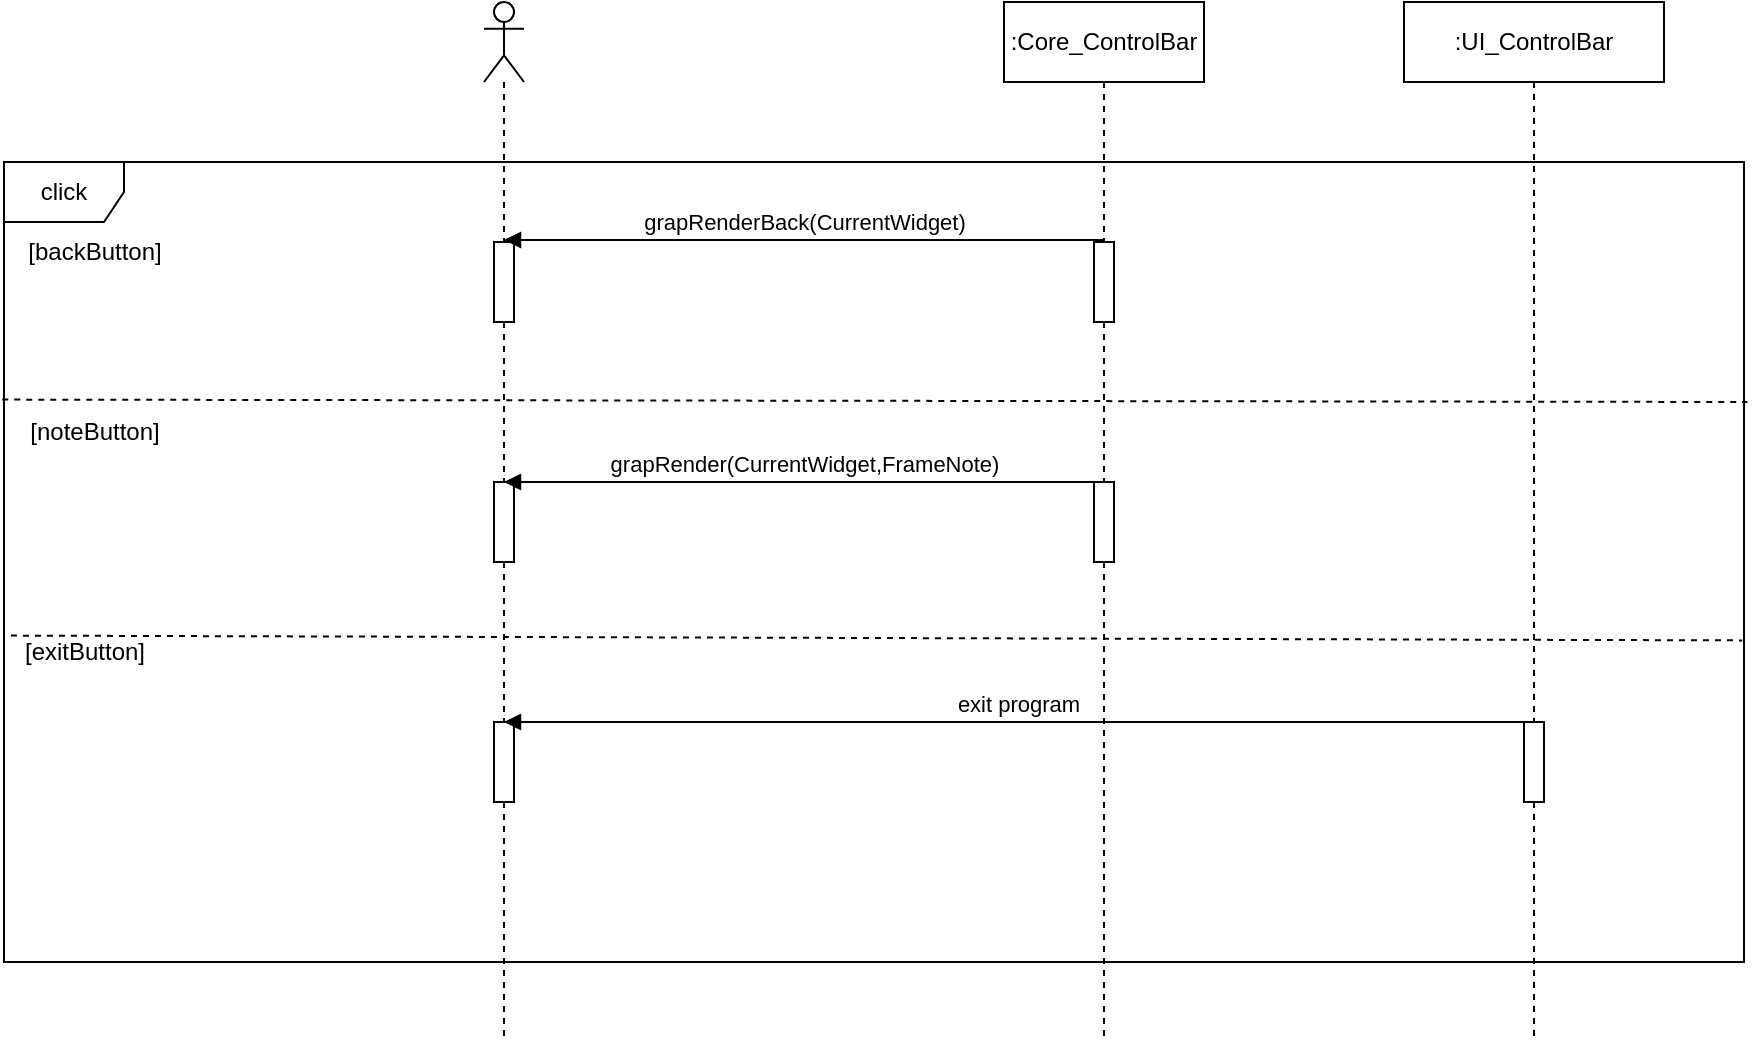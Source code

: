 <mxfile version="20.3.0" type="device"><diagram id="kgpKYQtTHZ0yAKxKKP6v" name="UI"><mxGraphModel dx="1770" dy="681" grid="1" gridSize="10" guides="1" tooltips="1" connect="1" arrows="1" fold="1" page="1" pageScale="1" pageWidth="850" pageHeight="1100" math="0" shadow="0"><root><mxCell id="0"/><mxCell id="1" parent="0"/><mxCell id="3JUmwPFEhZT-fSua8NSR-6" value="click" style="shape=umlFrame;whiteSpace=wrap;html=1;" parent="1" vertex="1"><mxGeometry x="-110" y="80" width="870" height="400" as="geometry"/></mxCell><mxCell id="3JUmwPFEhZT-fSua8NSR-1" value="" style="shape=umlLifeline;participant=umlActor;perimeter=lifelinePerimeter;whiteSpace=wrap;html=1;container=1;collapsible=0;recursiveResize=0;verticalAlign=top;spacingTop=36;outlineConnect=0;" parent="1" vertex="1"><mxGeometry x="130" width="20" height="520" as="geometry"/></mxCell><mxCell id="3JUmwPFEhZT-fSua8NSR-13" value="" style="html=1;points=[];perimeter=orthogonalPerimeter;" parent="3JUmwPFEhZT-fSua8NSR-1" vertex="1"><mxGeometry x="5" y="120" width="10" height="40" as="geometry"/></mxCell><mxCell id="3JUmwPFEhZT-fSua8NSR-18" value="" style="html=1;points=[];perimeter=orthogonalPerimeter;" parent="3JUmwPFEhZT-fSua8NSR-1" vertex="1"><mxGeometry x="5" y="240" width="10" height="40" as="geometry"/></mxCell><mxCell id="3JUmwPFEhZT-fSua8NSR-25" value="" style="html=1;points=[];perimeter=orthogonalPerimeter;" parent="3JUmwPFEhZT-fSua8NSR-1" vertex="1"><mxGeometry x="5" y="360" width="10" height="40" as="geometry"/></mxCell><mxCell id="3JUmwPFEhZT-fSua8NSR-3" value=":Core_ControlBar" style="shape=umlLifeline;perimeter=lifelinePerimeter;whiteSpace=wrap;html=1;container=1;collapsible=0;recursiveResize=0;outlineConnect=0;" parent="1" vertex="1"><mxGeometry x="390" width="100" height="520" as="geometry"/></mxCell><mxCell id="3JUmwPFEhZT-fSua8NSR-11" value="" style="html=1;points=[];perimeter=orthogonalPerimeter;" parent="3JUmwPFEhZT-fSua8NSR-3" vertex="1"><mxGeometry x="45" y="120" width="10" height="40" as="geometry"/></mxCell><mxCell id="3JUmwPFEhZT-fSua8NSR-19" value="" style="html=1;points=[];perimeter=orthogonalPerimeter;" parent="3JUmwPFEhZT-fSua8NSR-3" vertex="1"><mxGeometry x="45" y="240" width="10" height="40" as="geometry"/></mxCell><mxCell id="3JUmwPFEhZT-fSua8NSR-7" value="[backButton]" style="text;html=1;align=center;verticalAlign=middle;resizable=0;points=[];autosize=1;strokeColor=none;fillColor=none;" parent="1" vertex="1"><mxGeometry x="-110" y="110" width="90" height="30" as="geometry"/></mxCell><mxCell id="3JUmwPFEhZT-fSua8NSR-14" value="grapRenderBack(CurrentWidget)" style="html=1;verticalAlign=bottom;endArrow=block;rounded=0;" parent="1" target="3JUmwPFEhZT-fSua8NSR-1" edge="1"><mxGeometry width="80" relative="1" as="geometry"><mxPoint x="439.5" y="119" as="sourcePoint"/><mxPoint x="138.667" y="119" as="targetPoint"/></mxGeometry></mxCell><mxCell id="3JUmwPFEhZT-fSua8NSR-16" value="" style="endArrow=none;dashed=1;html=1;rounded=0;exitX=-0.001;exitY=0.297;exitDx=0;exitDy=0;exitPerimeter=0;entryX=1.002;entryY=0.3;entryDx=0;entryDy=0;entryPerimeter=0;" parent="1" source="3JUmwPFEhZT-fSua8NSR-6" target="3JUmwPFEhZT-fSua8NSR-6" edge="1"><mxGeometry width="50" height="50" relative="1" as="geometry"><mxPoint x="150" y="300" as="sourcePoint"/><mxPoint x="520" y="199" as="targetPoint"/></mxGeometry></mxCell><mxCell id="3JUmwPFEhZT-fSua8NSR-17" value="[noteButton]" style="text;html=1;align=center;verticalAlign=middle;resizable=0;points=[];autosize=1;strokeColor=none;fillColor=none;" parent="1" vertex="1"><mxGeometry x="-110" y="200" width="90" height="30" as="geometry"/></mxCell><mxCell id="3JUmwPFEhZT-fSua8NSR-20" value="grapRender(CurrentWidget,FrameNote)" style="html=1;verticalAlign=bottom;endArrow=block;rounded=0;" parent="1" source="3JUmwPFEhZT-fSua8NSR-3" target="3JUmwPFEhZT-fSua8NSR-1" edge="1"><mxGeometry width="80" relative="1" as="geometry"><mxPoint x="190" y="290" as="sourcePoint"/><mxPoint x="270" y="290" as="targetPoint"/><Array as="points"><mxPoint x="360" y="240"/></Array></mxGeometry></mxCell><mxCell id="3JUmwPFEhZT-fSua8NSR-21" value="" style="endArrow=none;dashed=1;html=1;rounded=0;exitX=0.004;exitY=0.592;exitDx=0;exitDy=0;exitPerimeter=0;entryX=0.999;entryY=0.598;entryDx=0;entryDy=0;entryPerimeter=0;" parent="1" source="3JUmwPFEhZT-fSua8NSR-6" target="3JUmwPFEhZT-fSua8NSR-6" edge="1"><mxGeometry width="50" height="50" relative="1" as="geometry"><mxPoint x="200" y="310" as="sourcePoint"/><mxPoint x="250" y="260" as="targetPoint"/></mxGeometry></mxCell><mxCell id="3JUmwPFEhZT-fSua8NSR-23" value="[exitButton]" style="text;html=1;align=center;verticalAlign=middle;resizable=0;points=[];autosize=1;strokeColor=none;fillColor=none;" parent="1" vertex="1"><mxGeometry x="-110" y="310" width="80" height="30" as="geometry"/></mxCell><mxCell id="3JUmwPFEhZT-fSua8NSR-24" value=":UI_ControlBar" style="shape=umlLifeline;perimeter=lifelinePerimeter;whiteSpace=wrap;html=1;container=1;collapsible=0;recursiveResize=0;outlineConnect=0;" parent="1" vertex="1"><mxGeometry x="590" width="130" height="520" as="geometry"/></mxCell><mxCell id="3JUmwPFEhZT-fSua8NSR-26" value="" style="html=1;points=[];perimeter=orthogonalPerimeter;" parent="3JUmwPFEhZT-fSua8NSR-24" vertex="1"><mxGeometry x="60" y="360" width="10" height="40" as="geometry"/></mxCell><mxCell id="3JUmwPFEhZT-fSua8NSR-27" value="exit program" style="html=1;verticalAlign=bottom;endArrow=block;rounded=0;" parent="1" source="3JUmwPFEhZT-fSua8NSR-24" target="3JUmwPFEhZT-fSua8NSR-1" edge="1"><mxGeometry width="80" relative="1" as="geometry"><mxPoint x="340" y="290" as="sourcePoint"/><mxPoint x="420" y="290" as="targetPoint"/><Array as="points"><mxPoint x="450" y="360"/></Array></mxGeometry></mxCell></root></mxGraphModel></diagram></mxfile>